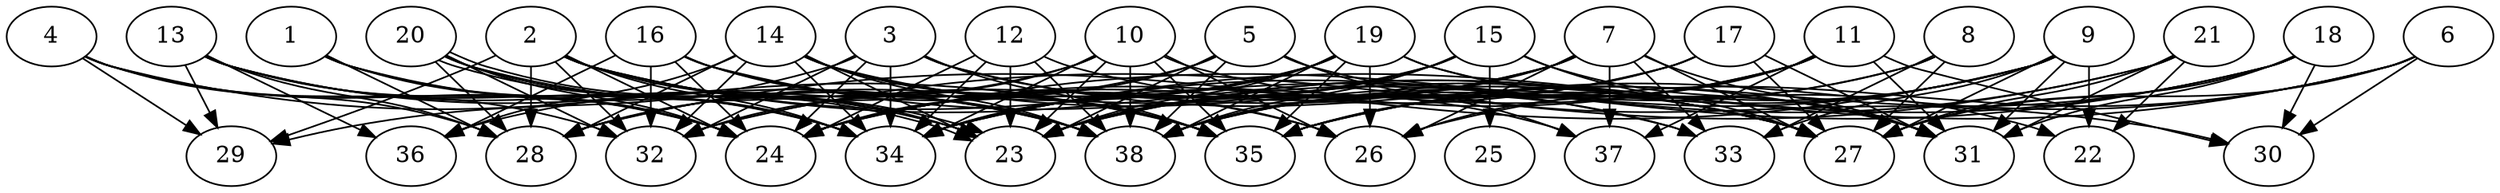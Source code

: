 // DAG (tier=3-complex, mode=compute, n=38, ccr=0.460, fat=0.748, density=0.709, regular=0.361, jump=0.209, mindata=1048576, maxdata=16777216)
// DAG automatically generated by daggen at Sun Aug 24 16:33:35 2025
// /home/ermia/Project/Environments/daggen/bin/daggen --dot --ccr 0.460 --fat 0.748 --regular 0.361 --density 0.709 --jump 0.209 --mindata 1048576 --maxdata 16777216 -n 38 
digraph G {
  1 [size="2912298168877453", alpha="0.16", expect_size="1456149084438726"]
  1 -> 24 [size ="100715515084800"]
  1 -> 28 [size ="100715515084800"]
  1 -> 34 [size ="100715515084800"]
  1 -> 38 [size ="100715515084800"]
  2 [size="4652672197832262811648", alpha="0.09", expect_size="2326336098916131405824"]
  2 -> 23 [size ="2229589740879872"]
  2 -> 24 [size ="2229589740879872"]
  2 -> 26 [size ="2229589740879872"]
  2 -> 27 [size ="2229589740879872"]
  2 -> 28 [size ="2229589740879872"]
  2 -> 29 [size ="2229589740879872"]
  2 -> 32 [size ="2229589740879872"]
  2 -> 33 [size ="2229589740879872"]
  2 -> 34 [size ="2229589740879872"]
  3 [size="485070724078074496", alpha="0.03", expect_size="242535362039037248"]
  3 -> 24 [size ="465588715520000"]
  3 -> 29 [size ="465588715520000"]
  3 -> 31 [size ="465588715520000"]
  3 -> 32 [size ="465588715520000"]
  3 -> 34 [size ="465588715520000"]
  3 -> 35 [size ="465588715520000"]
  3 -> 37 [size ="465588715520000"]
  4 [size="4857980716598576128", alpha="0.19", expect_size="2428990358299288064"]
  4 -> 24 [size ="1906611278839808"]
  4 -> 28 [size ="1906611278839808"]
  4 -> 29 [size ="1906611278839808"]
  4 -> 32 [size ="1906611278839808"]
  4 -> 35 [size ="1906611278839808"]
  5 [size="15587607949055760", alpha="0.01", expect_size="7793803974527880"]
  5 -> 23 [size ="280346952204288"]
  5 -> 24 [size ="280346952204288"]
  5 -> 30 [size ="280346952204288"]
  5 -> 36 [size ="280346952204288"]
  5 -> 37 [size ="280346952204288"]
  5 -> 38 [size ="280346952204288"]
  6 [size="8476113613166679", alpha="0.11", expect_size="4238056806583339"]
  6 -> 26 [size ="263724824788992"]
  6 -> 27 [size ="263724824788992"]
  6 -> 30 [size ="263724824788992"]
  6 -> 34 [size ="263724824788992"]
  6 -> 35 [size ="263724824788992"]
  7 [size="2003456253598676025344", alpha="0.11", expect_size="1001728126799338012672"]
  7 -> 23 [size ="1271383476666368"]
  7 -> 24 [size ="1271383476666368"]
  7 -> 26 [size ="1271383476666368"]
  7 -> 27 [size ="1271383476666368"]
  7 -> 31 [size ="1271383476666368"]
  7 -> 32 [size ="1271383476666368"]
  7 -> 33 [size ="1271383476666368"]
  7 -> 37 [size ="1271383476666368"]
  7 -> 38 [size ="1271383476666368"]
  8 [size="31293385613437040", alpha="0.03", expect_size="15646692806718520"]
  8 -> 27 [size ="12180468531200"]
  8 -> 33 [size ="12180468531200"]
  8 -> 35 [size ="12180468531200"]
  8 -> 38 [size ="12180468531200"]
  9 [size="17989658142039116", alpha="0.07", expect_size="8994829071019558"]
  9 -> 22 [size ="367514655653888"]
  9 -> 23 [size ="367514655653888"]
  9 -> 27 [size ="367514655653888"]
  9 -> 28 [size ="367514655653888"]
  9 -> 31 [size ="367514655653888"]
  9 -> 33 [size ="367514655653888"]
  9 -> 35 [size ="367514655653888"]
  9 -> 38 [size ="367514655653888"]
  10 [size="2025997989012603666432", alpha="0.03", expect_size="1012998994506301833216"]
  10 -> 23 [size ="1280902265044992"]
  10 -> 26 [size ="1280902265044992"]
  10 -> 27 [size ="1280902265044992"]
  10 -> 28 [size ="1280902265044992"]
  10 -> 32 [size ="1280902265044992"]
  10 -> 34 [size ="1280902265044992"]
  10 -> 35 [size ="1280902265044992"]
  10 -> 38 [size ="1280902265044992"]
  11 [size="24225239090184004", alpha="0.07", expect_size="12112619545092002"]
  11 -> 24 [size ="506705343414272"]
  11 -> 26 [size ="506705343414272"]
  11 -> 30 [size ="506705343414272"]
  11 -> 31 [size ="506705343414272"]
  11 -> 34 [size ="506705343414272"]
  11 -> 35 [size ="506705343414272"]
  11 -> 37 [size ="506705343414272"]
  11 -> 38 [size ="506705343414272"]
  12 [size="253252455551902400", alpha="0.17", expect_size="126626227775951200"]
  12 -> 23 [size ="682651841200128"]
  12 -> 24 [size ="682651841200128"]
  12 -> 33 [size ="682651841200128"]
  12 -> 34 [size ="682651841200128"]
  12 -> 38 [size ="682651841200128"]
  13 [size="3827378013716306432", alpha="0.03", expect_size="1913689006858153216"]
  13 -> 23 [size ="1663956364034048"]
  13 -> 24 [size ="1663956364034048"]
  13 -> 28 [size ="1663956364034048"]
  13 -> 29 [size ="1663956364034048"]
  13 -> 34 [size ="1663956364034048"]
  13 -> 36 [size ="1663956364034048"]
  13 -> 38 [size ="1663956364034048"]
  14 [size="147385025242283392", alpha="0.18", expect_size="73692512621141696"]
  14 -> 23 [size ="94422381363200"]
  14 -> 26 [size ="94422381363200"]
  14 -> 27 [size ="94422381363200"]
  14 -> 28 [size ="94422381363200"]
  14 -> 32 [size ="94422381363200"]
  14 -> 34 [size ="94422381363200"]
  14 -> 35 [size ="94422381363200"]
  14 -> 36 [size ="94422381363200"]
  14 -> 38 [size ="94422381363200"]
  15 [size="20157882602054400", alpha="0.08", expect_size="10078941301027200"]
  15 -> 23 [size ="378816115507200"]
  15 -> 25 [size ="378816115507200"]
  15 -> 27 [size ="378816115507200"]
  15 -> 28 [size ="378816115507200"]
  15 -> 31 [size ="378816115507200"]
  15 -> 34 [size ="378816115507200"]
  15 -> 38 [size ="378816115507200"]
  16 [size="2516450475985325785088", alpha="0.03", expect_size="1258225237992662892544"]
  16 -> 24 [size ="1480069964890112"]
  16 -> 27 [size ="1480069964890112"]
  16 -> 32 [size ="1480069964890112"]
  16 -> 35 [size ="1480069964890112"]
  16 -> 36 [size ="1480069964890112"]
  16 -> 38 [size ="1480069964890112"]
  17 [size="1362397814205106356224", alpha="0.08", expect_size="681198907102553178112"]
  17 -> 23 [size ="983163950071808"]
  17 -> 24 [size ="983163950071808"]
  17 -> 27 [size ="983163950071808"]
  17 -> 31 [size ="983163950071808"]
  17 -> 38 [size ="983163950071808"]
  18 [size="1601704991841188839424", alpha="0.02", expect_size="800852495920594419712"]
  18 -> 23 [size ="1095161933201408"]
  18 -> 24 [size ="1095161933201408"]
  18 -> 27 [size ="1095161933201408"]
  18 -> 30 [size ="1095161933201408"]
  18 -> 31 [size ="1095161933201408"]
  18 -> 35 [size ="1095161933201408"]
  19 [size="39643882276862776", alpha="0.11", expect_size="19821941138431388"]
  19 -> 22 [size ="17394617548800"]
  19 -> 23 [size ="17394617548800"]
  19 -> 24 [size ="17394617548800"]
  19 -> 26 [size ="17394617548800"]
  19 -> 28 [size ="17394617548800"]
  19 -> 31 [size ="17394617548800"]
  19 -> 34 [size ="17394617548800"]
  19 -> 35 [size ="17394617548800"]
  19 -> 38 [size ="17394617548800"]
  20 [size="85401639822281456", alpha="0.14", expect_size="42700819911140728"]
  20 -> 23 [size ="1664665310461952"]
  20 -> 23 [size ="1664665310461952"]
  20 -> 24 [size ="1664665310461952"]
  20 -> 28 [size ="1664665310461952"]
  20 -> 32 [size ="1664665310461952"]
  20 -> 34 [size ="1664665310461952"]
  20 -> 35 [size ="1664665310461952"]
  21 [size="13820289419283786", alpha="0.13", expect_size="6910144709641893"]
  21 -> 22 [size ="622009587335168"]
  21 -> 27 [size ="622009587335168"]
  21 -> 31 [size ="622009587335168"]
  21 -> 32 [size ="622009587335168"]
  21 -> 34 [size ="622009587335168"]
  22 [size="2142266865261746323456", alpha="0.02", expect_size="1071133432630873161728"]
  23 [size="247090552107589173248", alpha="0.03", expect_size="123545276053794586624"]
  24 [size="937916794046083968", alpha="0.10", expect_size="468958397023041984"]
  25 [size="41892397603077544", alpha="0.05", expect_size="20946198801538772"]
  26 [size="103981827499793232", alpha="0.03", expect_size="51990913749896616"]
  27 [size="11909387478132872", alpha="0.02", expect_size="5954693739066436"]
  28 [size="11152766243582248", alpha="0.02", expect_size="5576383121791124"]
  29 [size="14672606389914882", alpha="0.02", expect_size="7336303194957441"]
  30 [size="3075528684274602", alpha="0.10", expect_size="1537764342137301"]
  31 [size="106433886446837301248", alpha="0.02", expect_size="53216943223418650624"]
  32 [size="4107518883494702080", alpha="0.07", expect_size="2053759441747351040"]
  33 [size="2215579939896698077184", alpha="0.18", expect_size="1107789969948349038592"]
  34 [size="114680880674983792", alpha="0.04", expect_size="57340440337491896"]
  35 [size="68646892078353512", alpha="0.07", expect_size="34323446039176756"]
  36 [size="23290090754145784", alpha="0.04", expect_size="11645045377072892"]
  37 [size="2361189005830689652736", alpha="0.19", expect_size="1180594502915344826368"]
  38 [size="595934160042399367168", alpha="0.14", expect_size="297967080021199683584"]
}